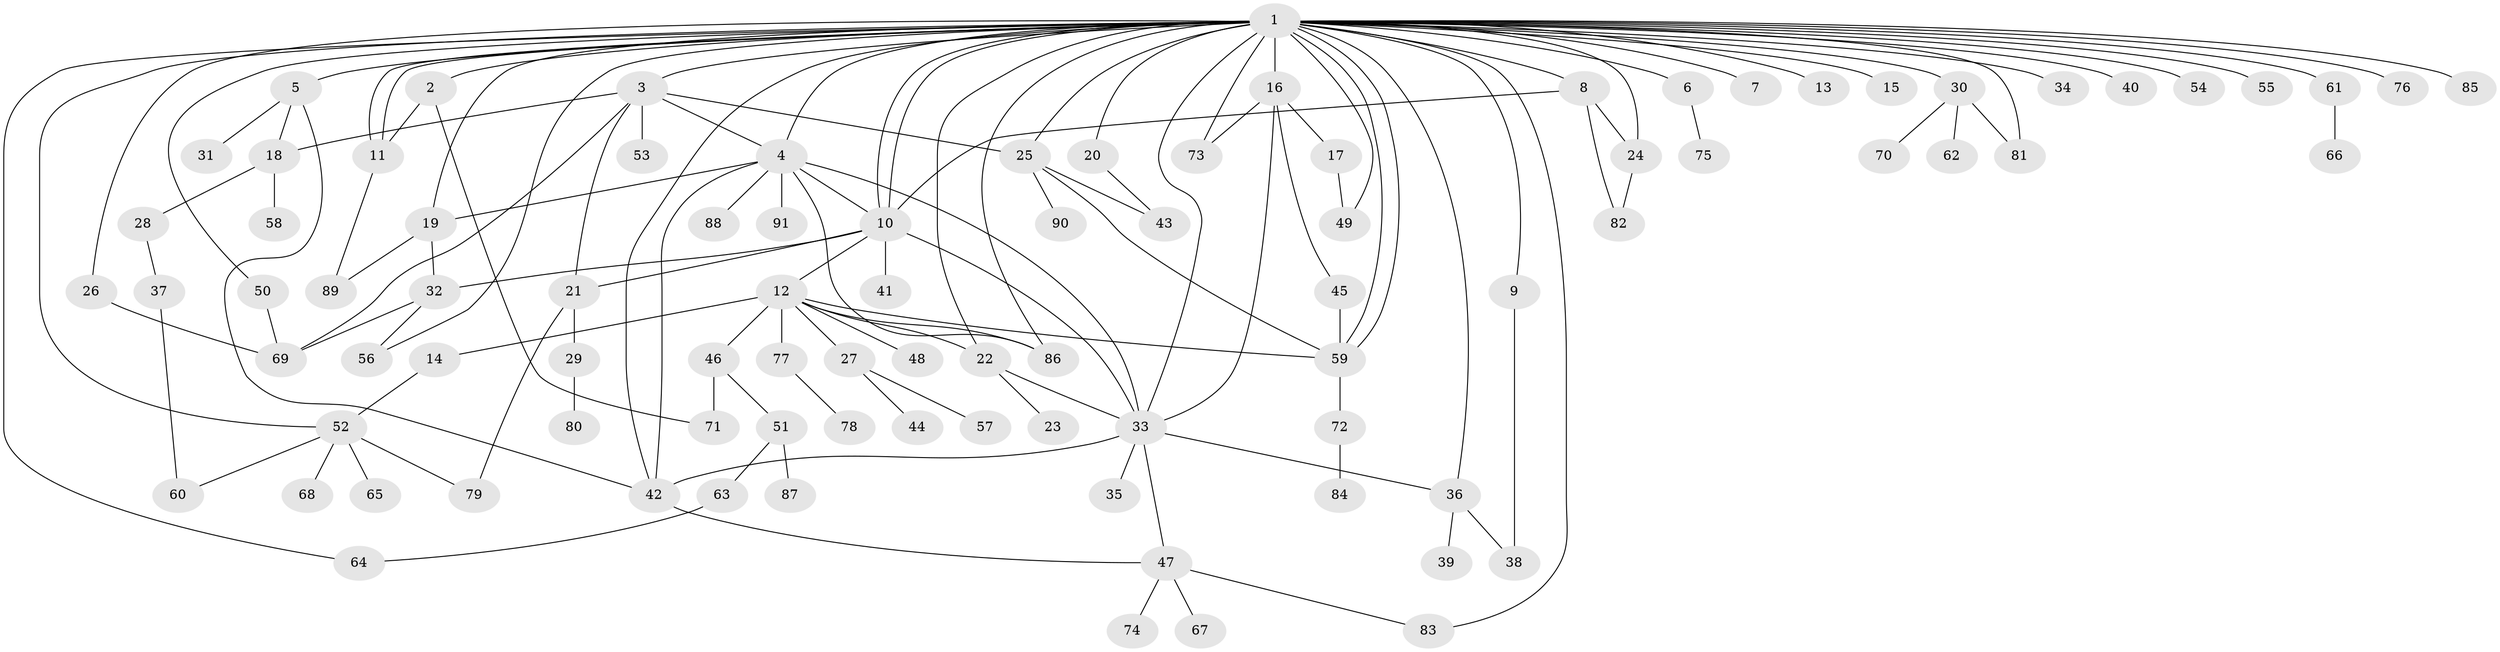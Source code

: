 // coarse degree distribution, {38: 0.015873015873015872, 3: 0.07936507936507936, 7: 0.031746031746031744, 9: 0.031746031746031744, 8: 0.015873015873015872, 2: 0.23809523809523808, 1: 0.4126984126984127, 10: 0.015873015873015872, 4: 0.14285714285714285, 5: 0.015873015873015872}
// Generated by graph-tools (version 1.1) at 2025/18/03/04/25 18:18:28]
// undirected, 91 vertices, 135 edges
graph export_dot {
graph [start="1"]
  node [color=gray90,style=filled];
  1;
  2;
  3;
  4;
  5;
  6;
  7;
  8;
  9;
  10;
  11;
  12;
  13;
  14;
  15;
  16;
  17;
  18;
  19;
  20;
  21;
  22;
  23;
  24;
  25;
  26;
  27;
  28;
  29;
  30;
  31;
  32;
  33;
  34;
  35;
  36;
  37;
  38;
  39;
  40;
  41;
  42;
  43;
  44;
  45;
  46;
  47;
  48;
  49;
  50;
  51;
  52;
  53;
  54;
  55;
  56;
  57;
  58;
  59;
  60;
  61;
  62;
  63;
  64;
  65;
  66;
  67;
  68;
  69;
  70;
  71;
  72;
  73;
  74;
  75;
  76;
  77;
  78;
  79;
  80;
  81;
  82;
  83;
  84;
  85;
  86;
  87;
  88;
  89;
  90;
  91;
  1 -- 2;
  1 -- 3;
  1 -- 4;
  1 -- 5;
  1 -- 6;
  1 -- 7;
  1 -- 8;
  1 -- 9;
  1 -- 10;
  1 -- 10;
  1 -- 11;
  1 -- 11;
  1 -- 13;
  1 -- 15;
  1 -- 16;
  1 -- 19;
  1 -- 20;
  1 -- 22;
  1 -- 24;
  1 -- 25;
  1 -- 26;
  1 -- 30;
  1 -- 33;
  1 -- 34;
  1 -- 36;
  1 -- 40;
  1 -- 42;
  1 -- 49;
  1 -- 50;
  1 -- 52;
  1 -- 54;
  1 -- 55;
  1 -- 56;
  1 -- 59;
  1 -- 59;
  1 -- 61;
  1 -- 64;
  1 -- 73;
  1 -- 76;
  1 -- 81;
  1 -- 83;
  1 -- 85;
  1 -- 86;
  2 -- 11;
  2 -- 71;
  3 -- 4;
  3 -- 18;
  3 -- 21;
  3 -- 25;
  3 -- 53;
  3 -- 69;
  4 -- 10;
  4 -- 19;
  4 -- 33;
  4 -- 42;
  4 -- 86;
  4 -- 88;
  4 -- 91;
  5 -- 18;
  5 -- 31;
  5 -- 42;
  6 -- 75;
  8 -- 10;
  8 -- 24;
  8 -- 82;
  9 -- 38;
  10 -- 12;
  10 -- 21;
  10 -- 32;
  10 -- 33;
  10 -- 41;
  11 -- 89;
  12 -- 14;
  12 -- 22;
  12 -- 27;
  12 -- 46;
  12 -- 48;
  12 -- 59;
  12 -- 77;
  12 -- 86;
  14 -- 52;
  16 -- 17;
  16 -- 33;
  16 -- 45;
  16 -- 73;
  17 -- 49;
  18 -- 28;
  18 -- 58;
  19 -- 32;
  19 -- 89;
  20 -- 43;
  21 -- 29;
  21 -- 79;
  22 -- 23;
  22 -- 33;
  24 -- 82;
  25 -- 43;
  25 -- 59;
  25 -- 90;
  26 -- 69;
  27 -- 44;
  27 -- 57;
  28 -- 37;
  29 -- 80;
  30 -- 62;
  30 -- 70;
  30 -- 81;
  32 -- 56;
  32 -- 69;
  33 -- 35;
  33 -- 36;
  33 -- 42;
  33 -- 47;
  36 -- 38;
  36 -- 39;
  37 -- 60;
  42 -- 47;
  45 -- 59;
  46 -- 51;
  46 -- 71;
  47 -- 67;
  47 -- 74;
  47 -- 83;
  50 -- 69;
  51 -- 63;
  51 -- 87;
  52 -- 60;
  52 -- 65;
  52 -- 68;
  52 -- 79;
  59 -- 72;
  61 -- 66;
  63 -- 64;
  72 -- 84;
  77 -- 78;
}
